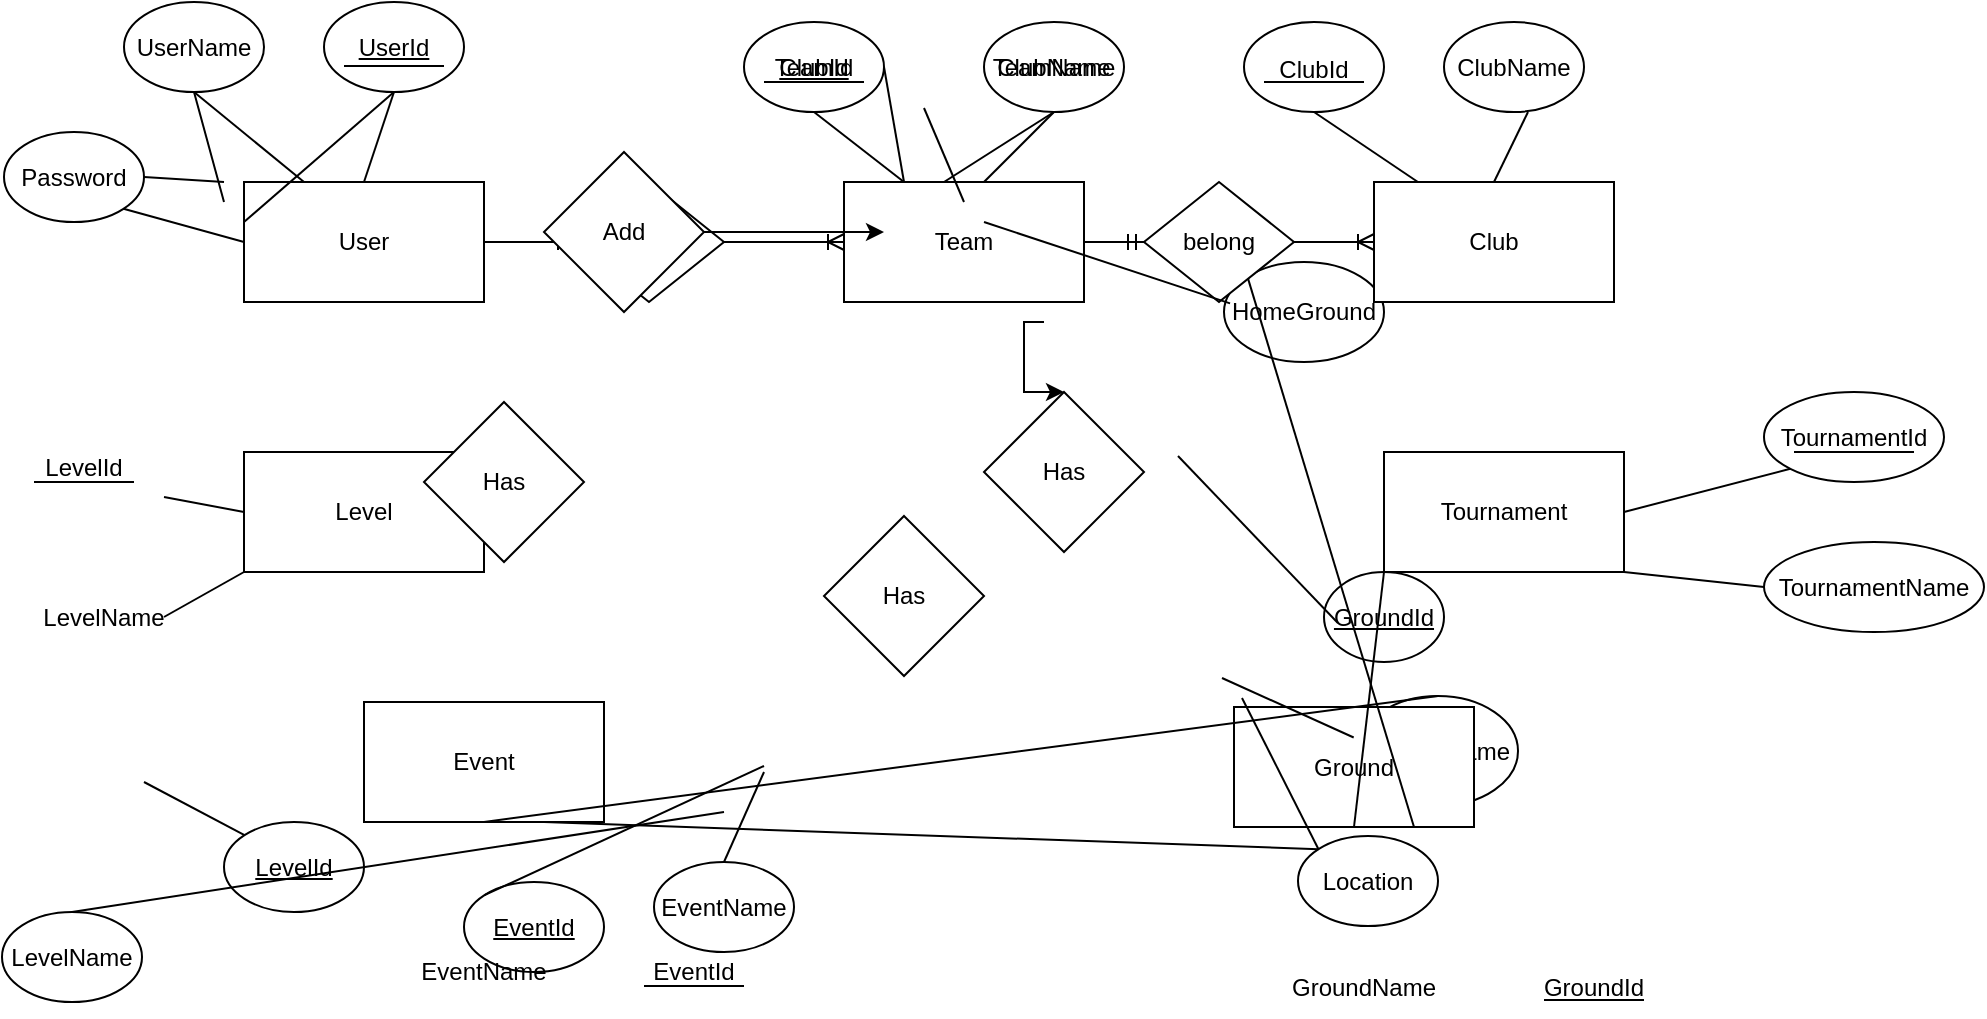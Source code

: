 <mxfile version="21.6.7" type="github">
  <diagram id="R2lEEEUBdFMjLlhIrx00" name="Page-1">
    <mxGraphModel dx="979" dy="566" grid="1" gridSize="10" guides="1" tooltips="1" connect="1" arrows="1" fold="1" page="1" pageScale="1" pageWidth="850" pageHeight="1100" math="0" shadow="0" extFonts="Permanent Marker^https://fonts.googleapis.com/css?family=Permanent+Marker">
      <root>
        <mxCell id="0" />
        <mxCell id="1" parent="0" />
        <mxCell id="MMDe2EedvgYd7hbVslVY-13" value="Password" style="ellipse;whiteSpace=wrap;html=1;" parent="1" vertex="1">
          <mxGeometry x="30" y="75" width="70" height="45" as="geometry" />
        </mxCell>
        <mxCell id="MMDe2EedvgYd7hbVslVY-15" value="&lt;u&gt;UserId&lt;/u&gt;" style="ellipse;whiteSpace=wrap;html=1;" parent="1" vertex="1">
          <mxGeometry x="190" y="10" width="70" height="45" as="geometry" />
        </mxCell>
        <mxCell id="MMDe2EedvgYd7hbVslVY-16" value="UserName" style="ellipse;whiteSpace=wrap;html=1;" parent="1" vertex="1">
          <mxGeometry x="90" y="10" width="70" height="45" as="geometry" />
        </mxCell>
        <mxCell id="MMDe2EedvgYd7hbVslVY-17" value="&lt;u&gt;ClubId&lt;/u&gt;" style="ellipse;whiteSpace=wrap;html=1;" parent="1" vertex="1">
          <mxGeometry x="400" y="20" width="70" height="45" as="geometry" />
        </mxCell>
        <mxCell id="MMDe2EedvgYd7hbVslVY-18" value="HomeGround" style="ellipse;whiteSpace=wrap;html=1;" parent="1" vertex="1">
          <mxGeometry x="640" y="140" width="80" height="50" as="geometry" />
        </mxCell>
        <mxCell id="MMDe2EedvgYd7hbVslVY-20" value="ClubName" style="ellipse;whiteSpace=wrap;html=1;" parent="1" vertex="1">
          <mxGeometry x="520" y="20" width="70" height="45" as="geometry" />
        </mxCell>
        <mxCell id="MMDe2EedvgYd7hbVslVY-21" value="&lt;u&gt;EventId&lt;/u&gt;" style="ellipse;whiteSpace=wrap;html=1;" parent="1" vertex="1">
          <mxGeometry x="260" y="450" width="70" height="45" as="geometry" />
        </mxCell>
        <mxCell id="MMDe2EedvgYd7hbVslVY-22" value="Location" style="ellipse;whiteSpace=wrap;html=1;" parent="1" vertex="1">
          <mxGeometry x="677" y="427" width="70" height="45" as="geometry" />
        </mxCell>
        <mxCell id="MMDe2EedvgYd7hbVslVY-23" value="GroundName" style="ellipse;whiteSpace=wrap;html=1;" parent="1" vertex="1">
          <mxGeometry x="707" y="357" width="80" height="55" as="geometry" />
        </mxCell>
        <mxCell id="MMDe2EedvgYd7hbVslVY-24" value="&lt;u&gt;GroundId&lt;/u&gt;" style="ellipse;whiteSpace=wrap;html=1;" parent="1" vertex="1">
          <mxGeometry x="690" y="295" width="60" height="45" as="geometry" />
        </mxCell>
        <mxCell id="g_sOR0M3uAeWTvC2kGnq-1" value="" style="rounded=0;whiteSpace=wrap;html=1;" vertex="1" parent="1">
          <mxGeometry x="150" y="100" width="120" height="60" as="geometry" />
        </mxCell>
        <mxCell id="g_sOR0M3uAeWTvC2kGnq-2" value="User" style="text;html=1;strokeColor=none;fillColor=none;align=center;verticalAlign=middle;whiteSpace=wrap;rounded=0;" vertex="1" parent="1">
          <mxGeometry x="180" y="115" width="60" height="30" as="geometry" />
        </mxCell>
        <mxCell id="g_sOR0M3uAeWTvC2kGnq-4" value="" style="endArrow=none;html=1;rounded=0;exitX=0.5;exitY=0;exitDx=0;exitDy=0;entryX=0.5;entryY=1;entryDx=0;entryDy=0;" edge="1" parent="1" source="g_sOR0M3uAeWTvC2kGnq-1" target="MMDe2EedvgYd7hbVslVY-15">
          <mxGeometry width="50" height="50" relative="1" as="geometry">
            <mxPoint x="200" y="100" as="sourcePoint" />
            <mxPoint x="220" y="60" as="targetPoint" />
          </mxGeometry>
        </mxCell>
        <mxCell id="g_sOR0M3uAeWTvC2kGnq-5" value="" style="endArrow=none;html=1;rounded=0;exitX=0.5;exitY=1;exitDx=0;exitDy=0;entryX=0.25;entryY=0;entryDx=0;entryDy=0;" edge="1" parent="1" source="MMDe2EedvgYd7hbVslVY-16" target="g_sOR0M3uAeWTvC2kGnq-1">
          <mxGeometry width="50" height="50" relative="1" as="geometry">
            <mxPoint x="130" y="120" as="sourcePoint" />
            <mxPoint x="180" y="70" as="targetPoint" />
          </mxGeometry>
        </mxCell>
        <mxCell id="g_sOR0M3uAeWTvC2kGnq-6" value="" style="endArrow=none;html=1;rounded=0;exitX=1;exitY=1;exitDx=0;exitDy=0;entryX=0;entryY=0.5;entryDx=0;entryDy=0;" edge="1" parent="1" source="MMDe2EedvgYd7hbVslVY-13" target="g_sOR0M3uAeWTvC2kGnq-1">
          <mxGeometry width="50" height="50" relative="1" as="geometry">
            <mxPoint x="100" y="190" as="sourcePoint" />
            <mxPoint x="150" y="140" as="targetPoint" />
          </mxGeometry>
        </mxCell>
        <mxCell id="g_sOR0M3uAeWTvC2kGnq-9" value="" style="rounded=0;whiteSpace=wrap;html=1;" vertex="1" parent="1">
          <mxGeometry x="450" y="100" width="120" height="60" as="geometry" />
        </mxCell>
        <mxCell id="g_sOR0M3uAeWTvC2kGnq-10" value="Team" style="text;html=1;strokeColor=none;fillColor=none;align=center;verticalAlign=middle;whiteSpace=wrap;rounded=0;" vertex="1" parent="1">
          <mxGeometry x="480" y="115" width="60" height="30" as="geometry" />
        </mxCell>
        <mxCell id="g_sOR0M3uAeWTvC2kGnq-11" value="TeamId" style="text;html=1;strokeColor=none;fillColor=none;align=center;verticalAlign=middle;whiteSpace=wrap;rounded=0;" vertex="1" parent="1">
          <mxGeometry x="405" y="27.5" width="60" height="30" as="geometry" />
        </mxCell>
        <mxCell id="g_sOR0M3uAeWTvC2kGnq-12" value="" style="endArrow=none;html=1;rounded=0;" edge="1" parent="1">
          <mxGeometry width="50" height="50" relative="1" as="geometry">
            <mxPoint x="410" y="50" as="sourcePoint" />
            <mxPoint x="460" y="50" as="targetPoint" />
          </mxGeometry>
        </mxCell>
        <mxCell id="g_sOR0M3uAeWTvC2kGnq-14" value="" style="endArrow=none;html=1;rounded=0;" edge="1" parent="1">
          <mxGeometry width="50" height="50" relative="1" as="geometry">
            <mxPoint x="200" y="42" as="sourcePoint" />
            <mxPoint x="250" y="42" as="targetPoint" />
          </mxGeometry>
        </mxCell>
        <mxCell id="g_sOR0M3uAeWTvC2kGnq-16" value="TeamName" style="text;html=1;strokeColor=none;fillColor=none;align=center;verticalAlign=middle;whiteSpace=wrap;rounded=0;" vertex="1" parent="1">
          <mxGeometry x="525" y="27.5" width="60" height="30" as="geometry" />
        </mxCell>
        <mxCell id="g_sOR0M3uAeWTvC2kGnq-17" value="" style="endArrow=none;html=1;rounded=0;entryX=0.5;entryY=1;entryDx=0;entryDy=0;exitX=0.25;exitY=0;exitDx=0;exitDy=0;" edge="1" parent="1" source="g_sOR0M3uAeWTvC2kGnq-9" target="MMDe2EedvgYd7hbVslVY-17">
          <mxGeometry width="50" height="50" relative="1" as="geometry">
            <mxPoint x="400" y="110" as="sourcePoint" />
            <mxPoint x="450" y="60" as="targetPoint" />
          </mxGeometry>
        </mxCell>
        <mxCell id="g_sOR0M3uAeWTvC2kGnq-18" value="" style="endArrow=none;html=1;rounded=0;entryX=0.5;entryY=1;entryDx=0;entryDy=0;" edge="1" parent="1" target="MMDe2EedvgYd7hbVslVY-20">
          <mxGeometry width="50" height="50" relative="1" as="geometry">
            <mxPoint x="520" y="100" as="sourcePoint" />
            <mxPoint x="555" y="65" as="targetPoint" />
          </mxGeometry>
        </mxCell>
        <mxCell id="g_sOR0M3uAeWTvC2kGnq-19" value="" style="rounded=0;whiteSpace=wrap;html=1;" vertex="1" parent="1">
          <mxGeometry x="645" y="362.5" width="120" height="60" as="geometry" />
        </mxCell>
        <mxCell id="g_sOR0M3uAeWTvC2kGnq-20" value="Ground" style="text;html=1;strokeColor=none;fillColor=none;align=center;verticalAlign=middle;whiteSpace=wrap;rounded=0;" vertex="1" parent="1">
          <mxGeometry x="675" y="377.5" width="60" height="30" as="geometry" />
        </mxCell>
        <mxCell id="g_sOR0M3uAeWTvC2kGnq-21" value="" style="rounded=0;whiteSpace=wrap;html=1;" vertex="1" parent="1">
          <mxGeometry x="150" y="235" width="120" height="60" as="geometry" />
        </mxCell>
        <mxCell id="g_sOR0M3uAeWTvC2kGnq-22" value="Level" style="text;html=1;strokeColor=none;fillColor=none;align=center;verticalAlign=middle;whiteSpace=wrap;rounded=0;" vertex="1" parent="1">
          <mxGeometry x="180" y="250" width="60" height="30" as="geometry" />
        </mxCell>
        <mxCell id="g_sOR0M3uAeWTvC2kGnq-23" value="" style="rounded=0;whiteSpace=wrap;html=1;" vertex="1" parent="1">
          <mxGeometry x="210" y="360" width="120" height="60" as="geometry" />
        </mxCell>
        <mxCell id="g_sOR0M3uAeWTvC2kGnq-24" value="Event" style="text;html=1;strokeColor=none;fillColor=none;align=center;verticalAlign=middle;whiteSpace=wrap;rounded=0;" vertex="1" parent="1">
          <mxGeometry x="240" y="375" width="60" height="30" as="geometry" />
        </mxCell>
        <mxCell id="g_sOR0M3uAeWTvC2kGnq-25" value="LevelId" style="text;html=1;strokeColor=none;fillColor=none;align=center;verticalAlign=middle;whiteSpace=wrap;rounded=0;" vertex="1" parent="1">
          <mxGeometry x="40" y="227.5" width="60" height="30" as="geometry" />
        </mxCell>
        <mxCell id="g_sOR0M3uAeWTvC2kGnq-26" value="" style="endArrow=none;html=1;rounded=0;" edge="1" parent="1">
          <mxGeometry width="50" height="50" relative="1" as="geometry">
            <mxPoint x="45" y="250" as="sourcePoint" />
            <mxPoint x="95" y="250" as="targetPoint" />
          </mxGeometry>
        </mxCell>
        <mxCell id="g_sOR0M3uAeWTvC2kGnq-27" value="LevelName" style="text;html=1;strokeColor=none;fillColor=none;align=center;verticalAlign=middle;whiteSpace=wrap;rounded=0;" vertex="1" parent="1">
          <mxGeometry x="50" y="302.5" width="60" height="30" as="geometry" />
        </mxCell>
        <mxCell id="g_sOR0M3uAeWTvC2kGnq-28" value="" style="endArrow=none;html=1;rounded=0;entryX=0;entryY=0.5;entryDx=0;entryDy=0;exitX=0.957;exitY=0.711;exitDx=0;exitDy=0;exitPerimeter=0;" edge="1" parent="1" source="MMDe2EedvgYd7hbVslVY-14" target="g_sOR0M3uAeWTvC2kGnq-21">
          <mxGeometry width="50" height="50" relative="1" as="geometry">
            <mxPoint x="110" y="257.5" as="sourcePoint" />
            <mxPoint x="160" y="207.5" as="targetPoint" />
          </mxGeometry>
        </mxCell>
        <mxCell id="g_sOR0M3uAeWTvC2kGnq-29" value="" style="endArrow=none;html=1;rounded=0;exitX=1;exitY=0.5;exitDx=0;exitDy=0;entryX=0;entryY=1;entryDx=0;entryDy=0;" edge="1" parent="1" source="g_sOR0M3uAeWTvC2kGnq-27" target="g_sOR0M3uAeWTvC2kGnq-21">
          <mxGeometry width="50" height="50" relative="1" as="geometry">
            <mxPoint x="110" y="340" as="sourcePoint" />
            <mxPoint x="160" y="290" as="targetPoint" />
          </mxGeometry>
        </mxCell>
        <mxCell id="g_sOR0M3uAeWTvC2kGnq-30" value="GroundId" style="text;html=1;strokeColor=none;fillColor=none;align=center;verticalAlign=middle;whiteSpace=wrap;rounded=0;" vertex="1" parent="1">
          <mxGeometry x="795" y="487.5" width="60" height="30" as="geometry" />
        </mxCell>
        <mxCell id="g_sOR0M3uAeWTvC2kGnq-31" value="EventId" style="text;html=1;strokeColor=none;fillColor=none;align=center;verticalAlign=middle;whiteSpace=wrap;rounded=0;" vertex="1" parent="1">
          <mxGeometry x="345" y="480" width="60" height="30" as="geometry" />
        </mxCell>
        <mxCell id="g_sOR0M3uAeWTvC2kGnq-32" value="" style="endArrow=none;html=1;rounded=0;" edge="1" parent="1">
          <mxGeometry width="50" height="50" relative="1" as="geometry">
            <mxPoint x="800" y="509" as="sourcePoint" />
            <mxPoint x="850" y="509" as="targetPoint" />
          </mxGeometry>
        </mxCell>
        <mxCell id="g_sOR0M3uAeWTvC2kGnq-33" value="" style="endArrow=none;html=1;rounded=0;" edge="1" parent="1">
          <mxGeometry width="50" height="50" relative="1" as="geometry">
            <mxPoint x="350" y="502" as="sourcePoint" />
            <mxPoint x="400" y="502" as="targetPoint" />
          </mxGeometry>
        </mxCell>
        <mxCell id="g_sOR0M3uAeWTvC2kGnq-34" value="GroundName" style="text;html=1;strokeColor=none;fillColor=none;align=center;verticalAlign=middle;whiteSpace=wrap;rounded=0;" vertex="1" parent="1">
          <mxGeometry x="680" y="487.5" width="60" height="30" as="geometry" />
        </mxCell>
        <mxCell id="g_sOR0M3uAeWTvC2kGnq-35" value="EventName" style="text;html=1;strokeColor=none;fillColor=none;align=center;verticalAlign=middle;whiteSpace=wrap;rounded=0;" vertex="1" parent="1">
          <mxGeometry x="240" y="480" width="60" height="30" as="geometry" />
        </mxCell>
        <mxCell id="g_sOR0M3uAeWTvC2kGnq-36" value="" style="endArrow=none;html=1;rounded=0;exitX=0.75;exitY=1;exitDx=0;exitDy=0;entryX=0;entryY=0;entryDx=0;entryDy=0;" edge="1" parent="1" source="g_sOR0M3uAeWTvC2kGnq-19" target="MMDe2EedvgYd7hbVslVY-18">
          <mxGeometry width="50" height="50" relative="1" as="geometry">
            <mxPoint x="785" y="405" as="sourcePoint" />
            <mxPoint x="835" y="355" as="targetPoint" />
          </mxGeometry>
        </mxCell>
        <mxCell id="g_sOR0M3uAeWTvC2kGnq-37" value="" style="endArrow=none;html=1;rounded=0;exitX=0.5;exitY=1;exitDx=0;exitDy=0;entryX=0.5;entryY=0;entryDx=0;entryDy=0;" edge="1" parent="1" source="g_sOR0M3uAeWTvC2kGnq-19" target="MMDe2EedvgYd7hbVslVY-24">
          <mxGeometry width="50" height="50" relative="1" as="geometry">
            <mxPoint x="780" y="480" as="sourcePoint" />
            <mxPoint x="830" y="430" as="targetPoint" />
          </mxGeometry>
        </mxCell>
        <mxCell id="g_sOR0M3uAeWTvC2kGnq-38" value="" style="endArrow=none;html=1;rounded=0;entryX=0;entryY=0;entryDx=0;entryDy=0;exitX=0.75;exitY=1;exitDx=0;exitDy=0;" edge="1" parent="1" source="g_sOR0M3uAeWTvC2kGnq-23" target="MMDe2EedvgYd7hbVslVY-22">
          <mxGeometry width="50" height="50" relative="1" as="geometry">
            <mxPoint x="410" y="415" as="sourcePoint" />
            <mxPoint x="460" y="365" as="targetPoint" />
          </mxGeometry>
        </mxCell>
        <mxCell id="g_sOR0M3uAeWTvC2kGnq-39" value="" style="endArrow=none;html=1;rounded=0;exitX=0.5;exitY=0;exitDx=0;exitDy=0;entryX=0.5;entryY=1;entryDx=0;entryDy=0;" edge="1" parent="1" source="MMDe2EedvgYd7hbVslVY-23" target="g_sOR0M3uAeWTvC2kGnq-23">
          <mxGeometry width="50" height="50" relative="1" as="geometry">
            <mxPoint x="310" y="480" as="sourcePoint" />
            <mxPoint x="370" y="430" as="targetPoint" />
          </mxGeometry>
        </mxCell>
        <mxCell id="g_sOR0M3uAeWTvC2kGnq-40" value="" style="rounded=0;whiteSpace=wrap;html=1;" vertex="1" parent="1">
          <mxGeometry x="715" y="100" width="120" height="60" as="geometry" />
        </mxCell>
        <mxCell id="g_sOR0M3uAeWTvC2kGnq-41" value="Club" style="text;html=1;strokeColor=none;fillColor=none;align=center;verticalAlign=middle;whiteSpace=wrap;rounded=0;" vertex="1" parent="1">
          <mxGeometry x="745" y="115" width="60" height="30" as="geometry" />
        </mxCell>
        <mxCell id="g_sOR0M3uAeWTvC2kGnq-43" value="" style="ellipse;whiteSpace=wrap;html=1;" vertex="1" parent="1">
          <mxGeometry x="650" y="20" width="70" height="45" as="geometry" />
        </mxCell>
        <mxCell id="g_sOR0M3uAeWTvC2kGnq-44" value="ClubId" style="text;html=1;strokeColor=none;fillColor=none;align=center;verticalAlign=middle;whiteSpace=wrap;rounded=0;" vertex="1" parent="1">
          <mxGeometry x="655" y="30" width="60" height="27.5" as="geometry" />
        </mxCell>
        <mxCell id="g_sOR0M3uAeWTvC2kGnq-45" value="" style="endArrow=none;html=1;rounded=0;" edge="1" parent="1">
          <mxGeometry width="50" height="50" relative="1" as="geometry">
            <mxPoint x="660" y="50" as="sourcePoint" />
            <mxPoint x="710" y="50" as="targetPoint" />
          </mxGeometry>
        </mxCell>
        <mxCell id="g_sOR0M3uAeWTvC2kGnq-46" value="" style="ellipse;whiteSpace=wrap;html=1;" vertex="1" parent="1">
          <mxGeometry x="750" y="20" width="70" height="45" as="geometry" />
        </mxCell>
        <mxCell id="g_sOR0M3uAeWTvC2kGnq-47" value="ClubName" style="text;html=1;strokeColor=none;fillColor=none;align=center;verticalAlign=middle;whiteSpace=wrap;rounded=0;" vertex="1" parent="1">
          <mxGeometry x="755" y="27.5" width="60" height="30" as="geometry" />
        </mxCell>
        <mxCell id="g_sOR0M3uAeWTvC2kGnq-49" value="" style="endArrow=none;html=1;rounded=0;entryX=0.5;entryY=1;entryDx=0;entryDy=0;exitX=0.183;exitY=0;exitDx=0;exitDy=0;exitPerimeter=0;" edge="1" parent="1" source="g_sOR0M3uAeWTvC2kGnq-40" target="g_sOR0M3uAeWTvC2kGnq-43">
          <mxGeometry width="50" height="50" relative="1" as="geometry">
            <mxPoint x="400" y="210" as="sourcePoint" />
            <mxPoint x="450" y="160" as="targetPoint" />
          </mxGeometry>
        </mxCell>
        <mxCell id="g_sOR0M3uAeWTvC2kGnq-50" value="" style="endArrow=none;html=1;rounded=0;entryX=0.6;entryY=1;entryDx=0;entryDy=0;entryPerimeter=0;exitX=0.5;exitY=0;exitDx=0;exitDy=0;" edge="1" parent="1" source="g_sOR0M3uAeWTvC2kGnq-40" target="g_sOR0M3uAeWTvC2kGnq-46">
          <mxGeometry width="50" height="50" relative="1" as="geometry">
            <mxPoint x="400" y="210" as="sourcePoint" />
            <mxPoint x="450" y="160" as="targetPoint" />
          </mxGeometry>
        </mxCell>
        <mxCell id="g_sOR0M3uAeWTvC2kGnq-53" value="" style="ellipse;whiteSpace=wrap;html=1;" vertex="1" parent="1">
          <mxGeometry x="910" y="205" width="90" height="45" as="geometry" />
        </mxCell>
        <mxCell id="g_sOR0M3uAeWTvC2kGnq-54" value="" style="ellipse;whiteSpace=wrap;html=1;" vertex="1" parent="1">
          <mxGeometry x="910" y="280" width="110" height="45" as="geometry" />
        </mxCell>
        <mxCell id="g_sOR0M3uAeWTvC2kGnq-55" value="" style="rounded=0;whiteSpace=wrap;html=1;" vertex="1" parent="1">
          <mxGeometry x="720" y="235" width="120" height="60" as="geometry" />
        </mxCell>
        <mxCell id="g_sOR0M3uAeWTvC2kGnq-56" value="Tournament" style="text;html=1;strokeColor=none;fillColor=none;align=center;verticalAlign=middle;whiteSpace=wrap;rounded=0;" vertex="1" parent="1">
          <mxGeometry x="750" y="250" width="60" height="30" as="geometry" />
        </mxCell>
        <mxCell id="g_sOR0M3uAeWTvC2kGnq-57" value="TournamentId" style="text;html=1;strokeColor=none;fillColor=none;align=center;verticalAlign=middle;whiteSpace=wrap;rounded=0;" vertex="1" parent="1">
          <mxGeometry x="925" y="212.5" width="60" height="30" as="geometry" />
        </mxCell>
        <mxCell id="g_sOR0M3uAeWTvC2kGnq-58" value="" style="endArrow=none;html=1;rounded=0;entryX=1;entryY=0.75;entryDx=0;entryDy=0;exitX=0;exitY=0.75;exitDx=0;exitDy=0;" edge="1" parent="1" source="g_sOR0M3uAeWTvC2kGnq-57" target="g_sOR0M3uAeWTvC2kGnq-57">
          <mxGeometry width="50" height="50" relative="1" as="geometry">
            <mxPoint x="930" y="234" as="sourcePoint" />
            <mxPoint x="980" y="234" as="targetPoint" />
          </mxGeometry>
        </mxCell>
        <mxCell id="g_sOR0M3uAeWTvC2kGnq-59" value="TournamentName" style="text;html=1;strokeColor=none;fillColor=none;align=center;verticalAlign=middle;whiteSpace=wrap;rounded=0;" vertex="1" parent="1">
          <mxGeometry x="935" y="287.5" width="60" height="30" as="geometry" />
        </mxCell>
        <mxCell id="g_sOR0M3uAeWTvC2kGnq-60" value="" style="endArrow=none;html=1;rounded=0;exitX=1;exitY=0.5;exitDx=0;exitDy=0;entryX=0;entryY=1;entryDx=0;entryDy=0;" edge="1" parent="1" source="g_sOR0M3uAeWTvC2kGnq-55" target="g_sOR0M3uAeWTvC2kGnq-53">
          <mxGeometry width="50" height="50" relative="1" as="geometry">
            <mxPoint x="860" y="277.5" as="sourcePoint" />
            <mxPoint x="910" y="227.5" as="targetPoint" />
          </mxGeometry>
        </mxCell>
        <mxCell id="g_sOR0M3uAeWTvC2kGnq-61" value="" style="endArrow=none;html=1;rounded=0;exitX=1;exitY=1;exitDx=0;exitDy=0;entryX=0;entryY=0.5;entryDx=0;entryDy=0;" edge="1" parent="1" source="g_sOR0M3uAeWTvC2kGnq-55" target="g_sOR0M3uAeWTvC2kGnq-54">
          <mxGeometry width="50" height="50" relative="1" as="geometry">
            <mxPoint x="855" y="352.5" as="sourcePoint" />
            <mxPoint x="905" y="302.5" as="targetPoint" />
          </mxGeometry>
        </mxCell>
        <mxCell id="g_sOR0M3uAeWTvC2kGnq-63" value="belong" style="shape=rhombus;perimeter=rhombusPerimeter;whiteSpace=wrap;html=1;align=center;" vertex="1" parent="1">
          <mxGeometry x="315" y="100" width="75" height="60" as="geometry" />
        </mxCell>
        <mxCell id="g_sOR0M3uAeWTvC2kGnq-65" value="belong" style="shape=rhombus;perimeter=rhombusPerimeter;whiteSpace=wrap;html=1;align=center;" vertex="1" parent="1">
          <mxGeometry x="600" y="100" width="75" height="60" as="geometry" />
        </mxCell>
        <mxCell id="g_sOR0M3uAeWTvC2kGnq-66" value="" style="edgeStyle=entityRelationEdgeStyle;fontSize=12;html=1;endArrow=ERmandOne;rounded=0;exitX=1;exitY=0.5;exitDx=0;exitDy=0;entryX=0;entryY=0.5;entryDx=0;entryDy=0;" edge="1" parent="1" source="g_sOR0M3uAeWTvC2kGnq-1" target="g_sOR0M3uAeWTvC2kGnq-63">
          <mxGeometry width="100" height="100" relative="1" as="geometry">
            <mxPoint x="260" y="265" as="sourcePoint" />
            <mxPoint x="360" y="165" as="targetPoint" />
          </mxGeometry>
        </mxCell>
        <mxCell id="g_sOR0M3uAeWTvC2kGnq-67" value="" style="edgeStyle=entityRelationEdgeStyle;fontSize=12;html=1;endArrow=ERoneToMany;rounded=0;exitX=1;exitY=0.5;exitDx=0;exitDy=0;entryX=0;entryY=0.5;entryDx=0;entryDy=0;" edge="1" parent="1" source="g_sOR0M3uAeWTvC2kGnq-63" target="g_sOR0M3uAeWTvC2kGnq-9">
          <mxGeometry width="100" height="100" relative="1" as="geometry">
            <mxPoint x="490" y="320" as="sourcePoint" />
            <mxPoint x="590" y="220" as="targetPoint" />
          </mxGeometry>
        </mxCell>
        <mxCell id="g_sOR0M3uAeWTvC2kGnq-68" value="" style="edgeStyle=entityRelationEdgeStyle;fontSize=12;html=1;endArrow=ERmandOne;rounded=0;exitX=1;exitY=0.5;exitDx=0;exitDy=0;entryX=0;entryY=0.5;entryDx=0;entryDy=0;" edge="1" parent="1" source="g_sOR0M3uAeWTvC2kGnq-9" target="g_sOR0M3uAeWTvC2kGnq-65">
          <mxGeometry width="100" height="100" relative="1" as="geometry">
            <mxPoint x="280" y="140" as="sourcePoint" />
            <mxPoint x="325" y="140" as="targetPoint" />
            <Array as="points">
              <mxPoint x="310" y="160" />
              <mxPoint x="610" y="200" />
            </Array>
          </mxGeometry>
        </mxCell>
        <mxCell id="g_sOR0M3uAeWTvC2kGnq-69" value="" style="edgeStyle=entityRelationEdgeStyle;fontSize=12;html=1;endArrow=ERoneToMany;rounded=0;exitX=1;exitY=0.5;exitDx=0;exitDy=0;entryX=0;entryY=0.5;entryDx=0;entryDy=0;" edge="1" parent="1" source="g_sOR0M3uAeWTvC2kGnq-65" target="g_sOR0M3uAeWTvC2kGnq-40">
          <mxGeometry width="100" height="100" relative="1" as="geometry">
            <mxPoint x="400" y="140" as="sourcePoint" />
            <mxPoint x="460" y="140" as="targetPoint" />
          </mxGeometry>
        </mxCell>
        <mxCell id="MMDe2EedvgYd7hbVslVY-35" value="" style="edgeStyle=orthogonalEdgeStyle;rounded=0;orthogonalLoop=1;jettySize=auto;html=1;" edge="1" parent="1" source="MMDe2EedvgYd7hbVslVY-29">
          <mxGeometry relative="1" as="geometry">
            <mxPoint x="470" y="125" as="targetPoint" />
          </mxGeometry>
        </mxCell>
        <mxCell id="MMDe2EedvgYd7hbVslVY-29" value="Add" style="rhombus;whiteSpace=wrap;html=1;" vertex="1" parent="1">
          <mxGeometry x="300" y="85" width="80" height="80" as="geometry" />
        </mxCell>
        <mxCell id="MMDe2EedvgYd7hbVslVY-30" value="EventName" style="ellipse;whiteSpace=wrap;html=1;" vertex="1" parent="1">
          <mxGeometry x="355" y="440" width="70" height="45" as="geometry" />
        </mxCell>
        <mxCell id="MMDe2EedvgYd7hbVslVY-39" value="" style="edgeStyle=orthogonalEdgeStyle;rounded=0;orthogonalLoop=1;jettySize=auto;html=1;exitX=0;exitY=0.5;exitDx=0;exitDy=0;entryX=0.5;entryY=0;entryDx=0;entryDy=0;" edge="1" parent="1" source="MMDe2EedvgYd7hbVslVY-32">
          <mxGeometry relative="1" as="geometry">
            <mxPoint x="170" y="335" as="sourcePoint" />
          </mxGeometry>
        </mxCell>
        <mxCell id="MMDe2EedvgYd7hbVslVY-32" value="Has" style="rhombus;whiteSpace=wrap;html=1;rotation=0;" vertex="1" parent="1">
          <mxGeometry x="240" y="210" width="80" height="80" as="geometry" />
        </mxCell>
        <mxCell id="MMDe2EedvgYd7hbVslVY-44" value="" style="endArrow=none;html=1;rounded=0;exitX=1;exitY=0.5;exitDx=0;exitDy=0;entryX=0;entryY=0.25;entryDx=0;entryDy=0;" edge="1" parent="1" source="MMDe2EedvgYd7hbVslVY-13">
          <mxGeometry width="50" height="50" relative="1" as="geometry">
            <mxPoint x="90" y="150" as="sourcePoint" />
            <mxPoint x="140" y="100" as="targetPoint" />
          </mxGeometry>
        </mxCell>
        <mxCell id="MMDe2EedvgYd7hbVslVY-45" value="" style="endArrow=none;html=1;rounded=0;exitX=0.5;exitY=1;exitDx=0;exitDy=0;entryX=0.25;entryY=0;entryDx=0;entryDy=0;" edge="1" parent="1" source="MMDe2EedvgYd7hbVslVY-16">
          <mxGeometry width="50" height="50" relative="1" as="geometry">
            <mxPoint x="110" y="108" as="sourcePoint" />
            <mxPoint x="140" y="110" as="targetPoint" />
          </mxGeometry>
        </mxCell>
        <mxCell id="MMDe2EedvgYd7hbVslVY-46" value="" style="endArrow=none;html=1;rounded=0;exitX=0.5;exitY=1;exitDx=0;exitDy=0;entryX=1;entryY=0;entryDx=0;entryDy=0;" edge="1" parent="1" source="MMDe2EedvgYd7hbVslVY-15">
          <mxGeometry width="50" height="50" relative="1" as="geometry">
            <mxPoint x="120" y="118" as="sourcePoint" />
            <mxPoint x="150" y="120" as="targetPoint" />
          </mxGeometry>
        </mxCell>
        <mxCell id="MMDe2EedvgYd7hbVslVY-49" value="" style="endArrow=none;html=1;rounded=0;entryX=1;entryY=0.5;entryDx=0;entryDy=0;exitX=0.25;exitY=0;exitDx=0;exitDy=0;" edge="1" parent="1" target="MMDe2EedvgYd7hbVslVY-17">
          <mxGeometry width="50" height="50" relative="1" as="geometry">
            <mxPoint x="480" y="100" as="sourcePoint" />
            <mxPoint x="530" y="50" as="targetPoint" />
            <Array as="points" />
          </mxGeometry>
        </mxCell>
        <mxCell id="MMDe2EedvgYd7hbVslVY-51" value="" style="endArrow=none;html=1;rounded=0;entryX=0.5;entryY=1;entryDx=0;entryDy=0;exitX=0.75;exitY=0;exitDx=0;exitDy=0;" edge="1" parent="1" target="MMDe2EedvgYd7hbVslVY-20">
          <mxGeometry width="50" height="50" relative="1" as="geometry">
            <mxPoint x="500" y="100" as="sourcePoint" />
            <mxPoint x="480" y="53" as="targetPoint" />
            <Array as="points" />
          </mxGeometry>
        </mxCell>
        <mxCell id="MMDe2EedvgYd7hbVslVY-52" value="" style="endArrow=none;html=1;rounded=0;entryX=0.014;entryY=0.618;entryDx=0;entryDy=0;exitX=1;exitY=0.25;exitDx=0;exitDy=0;entryPerimeter=0;" edge="1" parent="1">
          <mxGeometry width="50" height="50" relative="1" as="geometry">
            <mxPoint x="510" y="110" as="sourcePoint" />
            <mxPoint x="490" y="63" as="targetPoint" />
            <Array as="points" />
          </mxGeometry>
        </mxCell>
        <mxCell id="MMDe2EedvgYd7hbVslVY-53" value="" style="endArrow=none;html=1;rounded=0;entryX=0.038;entryY=0.414;entryDx=0;entryDy=0;exitX=1;exitY=0.5;exitDx=0;exitDy=0;entryPerimeter=0;" edge="1" parent="1" target="MMDe2EedvgYd7hbVslVY-18">
          <mxGeometry width="50" height="50" relative="1" as="geometry">
            <mxPoint x="520" y="120" as="sourcePoint" />
            <mxPoint x="500" y="73" as="targetPoint" />
            <Array as="points" />
          </mxGeometry>
        </mxCell>
        <mxCell id="MMDe2EedvgYd7hbVslVY-54" value="" style="endArrow=none;html=1;rounded=0;exitX=1.025;exitY=0.134;exitDx=0;exitDy=0;entryX=-0.001;entryY=0.3;entryDx=0;entryDy=0;entryPerimeter=0;exitPerimeter=0;" edge="1" parent="1">
          <mxGeometry width="50" height="50" relative="1" as="geometry">
            <mxPoint x="617" y="237" as="sourcePoint" />
            <mxPoint x="696.94" y="320.5" as="targetPoint" />
            <Array as="points" />
          </mxGeometry>
        </mxCell>
        <mxCell id="MMDe2EedvgYd7hbVslVY-55" value="" style="endArrow=none;html=1;rounded=0;exitX=1.008;exitY=0.367;exitDx=0;exitDy=0;entryX=-0.027;entryY=0.377;entryDx=0;entryDy=0;entryPerimeter=0;exitPerimeter=0;" edge="1" parent="1" target="MMDe2EedvgYd7hbVslVY-23">
          <mxGeometry width="50" height="50" relative="1" as="geometry">
            <mxPoint x="639" y="348" as="sourcePoint" />
            <mxPoint x="697" y="331" as="targetPoint" />
            <Array as="points" />
          </mxGeometry>
        </mxCell>
        <mxCell id="MMDe2EedvgYd7hbVslVY-56" value="" style="endArrow=none;html=1;rounded=0;exitX=1;exitY=0.75;exitDx=0;exitDy=0;entryX=0;entryY=0;entryDx=0;entryDy=0;" edge="1" parent="1" target="MMDe2EedvgYd7hbVslVY-22">
          <mxGeometry width="50" height="50" relative="1" as="geometry">
            <mxPoint x="649" y="358" as="sourcePoint" />
            <mxPoint x="707" y="341" as="targetPoint" />
            <Array as="points" />
          </mxGeometry>
        </mxCell>
        <mxCell id="MMDe2EedvgYd7hbVslVY-57" value="" style="endArrow=none;html=1;rounded=0;entryX=0;entryY=0;entryDx=0;entryDy=0;exitX=0;exitY=1;exitDx=0;exitDy=0;" edge="1" parent="1" target="MMDe2EedvgYd7hbVslVY-21">
          <mxGeometry width="50" height="50" relative="1" as="geometry">
            <mxPoint x="410" y="392" as="sourcePoint" />
            <mxPoint x="458" y="375" as="targetPoint" />
            <Array as="points" />
          </mxGeometry>
        </mxCell>
        <mxCell id="MMDe2EedvgYd7hbVslVY-58" value="" style="endArrow=none;html=1;rounded=0;entryX=0.5;entryY=0;entryDx=0;entryDy=0;exitX=0.75;exitY=1;exitDx=0;exitDy=0;" edge="1" parent="1" target="MMDe2EedvgYd7hbVslVY-30">
          <mxGeometry width="50" height="50" relative="1" as="geometry">
            <mxPoint x="410" y="395" as="sourcePoint" />
            <mxPoint x="460" y="422" as="targetPoint" />
            <Array as="points" />
          </mxGeometry>
        </mxCell>
        <mxCell id="MMDe2EedvgYd7hbVslVY-59" value="&lt;u&gt;LevelId&lt;/u&gt;" style="ellipse;whiteSpace=wrap;html=1;" vertex="1" parent="1">
          <mxGeometry x="140" y="420" width="70" height="45" as="geometry" />
        </mxCell>
        <mxCell id="MMDe2EedvgYd7hbVslVY-60" value="" style="endArrow=none;html=1;rounded=0;entryX=0;entryY=0;entryDx=0;entryDy=0;exitX=1;exitY=0.75;exitDx=0;exitDy=0;" edge="1" parent="1" target="MMDe2EedvgYd7hbVslVY-59">
          <mxGeometry width="50" height="50" relative="1" as="geometry">
            <mxPoint x="100" y="400" as="sourcePoint" />
            <mxPoint x="158" y="390" as="targetPoint" />
            <Array as="points" />
          </mxGeometry>
        </mxCell>
        <mxCell id="MMDe2EedvgYd7hbVslVY-61" value="LevelName" style="ellipse;whiteSpace=wrap;html=1;" vertex="1" parent="1">
          <mxGeometry x="29" y="465" width="70" height="45" as="geometry" />
        </mxCell>
        <mxCell id="MMDe2EedvgYd7hbVslVY-62" value="" style="endArrow=none;html=1;rounded=0;entryX=0.5;entryY=0;entryDx=0;entryDy=0;exitX=0.5;exitY=1;exitDx=0;exitDy=0;" edge="1" parent="1" target="MMDe2EedvgYd7hbVslVY-61">
          <mxGeometry width="50" height="50" relative="1" as="geometry">
            <mxPoint x="390" y="415" as="sourcePoint" />
            <mxPoint x="470" y="432" as="targetPoint" />
            <Array as="points" />
          </mxGeometry>
        </mxCell>
        <mxCell id="MMDe2EedvgYd7hbVslVY-67" value="" style="edgeStyle=orthogonalEdgeStyle;rounded=0;orthogonalLoop=1;jettySize=auto;html=1;" edge="1" parent="1" source="MMDe2EedvgYd7hbVslVY-65">
          <mxGeometry relative="1" as="geometry" />
        </mxCell>
        <mxCell id="MMDe2EedvgYd7hbVslVY-65" value="Has" style="rhombus;whiteSpace=wrap;html=1;rotation=0;" vertex="1" parent="1">
          <mxGeometry x="440" y="267" width="80" height="80" as="geometry" />
        </mxCell>
        <mxCell id="MMDe2EedvgYd7hbVslVY-70" value="" style="edgeStyle=orthogonalEdgeStyle;rounded=0;orthogonalLoop=1;jettySize=auto;html=1;entryX=0.5;entryY=0;entryDx=0;entryDy=0;" edge="1" parent="1" target="MMDe2EedvgYd7hbVslVY-69">
          <mxGeometry relative="1" as="geometry">
            <mxPoint x="550" y="170" as="sourcePoint" />
            <mxPoint x="587" y="327" as="targetPoint" />
            <Array as="points">
              <mxPoint x="540" y="205" />
            </Array>
          </mxGeometry>
        </mxCell>
        <mxCell id="MMDe2EedvgYd7hbVslVY-69" value="Has" style="rhombus;whiteSpace=wrap;html=1;rotation=0;" vertex="1" parent="1">
          <mxGeometry x="520" y="205" width="80" height="80" as="geometry" />
        </mxCell>
        <mxCell id="MMDe2EedvgYd7hbVslVY-38" style="edgeStyle=orthogonalEdgeStyle;rounded=0;orthogonalLoop=1;jettySize=auto;html=1;exitX=0;exitY=1;exitDx=0;exitDy=0;entryX=0.5;entryY=0;entryDx=0;entryDy=0;" edge="1" parent="1" target="MMDe2EedvgYd7hbVslVY-32">
          <mxGeometry relative="1" as="geometry" />
        </mxCell>
        <mxCell id="MMDe2EedvgYd7hbVslVY-66" value="" style="edgeStyle=orthogonalEdgeStyle;rounded=0;orthogonalLoop=1;jettySize=auto;html=1;" edge="1" parent="1" target="MMDe2EedvgYd7hbVslVY-65">
          <mxGeometry relative="1" as="geometry" />
        </mxCell>
        <mxCell id="MMDe2EedvgYd7hbVslVY-68" value="" style="edgeStyle=orthogonalEdgeStyle;rounded=0;orthogonalLoop=1;jettySize=auto;html=1;entryX=0.5;entryY=0;entryDx=0;entryDy=0;" edge="1" parent="1" source="MMDe2EedvgYd7hbVslVY-69">
          <mxGeometry relative="1" as="geometry">
            <Array as="points">
              <mxPoint x="550" y="249" />
              <mxPoint x="587" y="249" />
            </Array>
          </mxGeometry>
        </mxCell>
        <mxCell id="MMDe2EedvgYd7hbVslVY-47" value="" style="edgeStyle=orthogonalEdgeStyle;rounded=0;orthogonalLoop=1;jettySize=auto;html=1;exitX=1.017;exitY=0.588;exitDx=0;exitDy=0;exitPerimeter=0;" edge="1" parent="1" target="MMDe2EedvgYd7hbVslVY-29">
          <mxGeometry relative="1" as="geometry">
            <Array as="points">
              <mxPoint x="211" y="125" />
            </Array>
          </mxGeometry>
        </mxCell>
      </root>
    </mxGraphModel>
  </diagram>
</mxfile>
